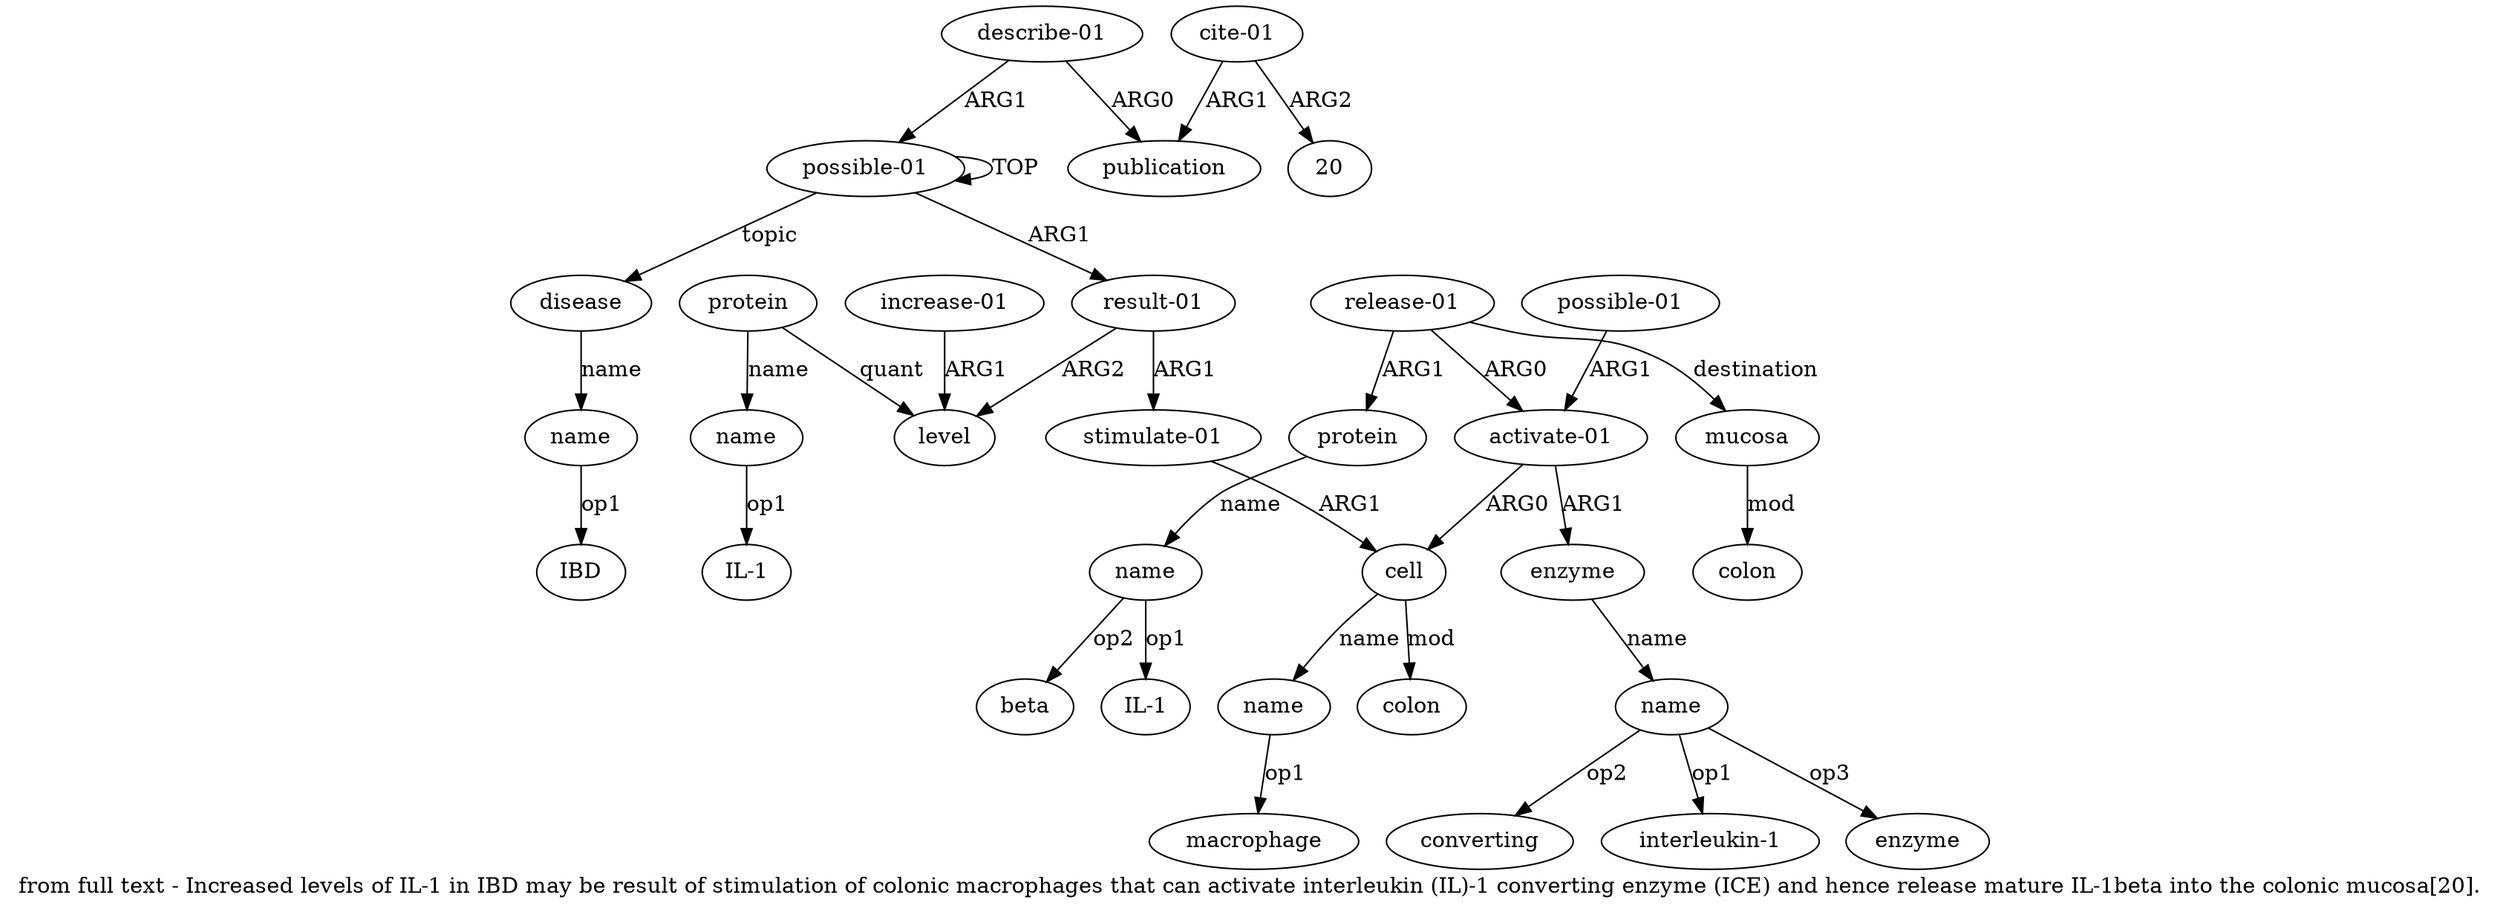 digraph  {
	graph [label="from full text - Increased levels of IL-1 in IBD may be result of stimulation of colonic macrophages that can activate interleukin (\
IL)-1 converting enzyme (ICE) and hence release mature IL-1beta into the colonic mucosa[20]."];
	node [label="\N"];
	a20	 [color=black,
		gold_ind=20,
		gold_label=name,
		label=name,
		test_ind=20,
		test_label=name];
	"a20 IBD"	 [color=black,
		gold_ind=-1,
		gold_label=IBD,
		label=IBD,
		test_ind=-1,
		test_label=IBD];
	a20 -> "a20 IBD" [key=0,
	color=black,
	gold_label=op1,
	label=op1,
	test_label=op1];
a21 [color=black,
	gold_ind=21,
	gold_label="describe-01",
	label="describe-01",
	test_ind=21,
	test_label="describe-01"];
a22 [color=black,
	gold_ind=22,
	gold_label=publication,
	label=publication,
	test_ind=22,
	test_label=publication];
a21 -> a22 [key=0,
color=black,
gold_label=ARG0,
label=ARG0,
test_label=ARG0];
a0 [color=black,
gold_ind=0,
gold_label="possible-01",
label="possible-01",
test_ind=0,
test_label="possible-01"];
a21 -> a0 [key=0,
color=black,
gold_label=ARG1,
label=ARG1,
test_label=ARG1];
a23 [color=black,
gold_ind=23,
gold_label="cite-01",
label="cite-01",
test_ind=23,
test_label="cite-01"];
a23 -> a22 [key=0,
color=black,
gold_label=ARG1,
label=ARG1,
test_label=ARG1];
"a23 20" [color=black,
gold_ind=-1,
gold_label=20,
label=20,
test_ind=-1,
test_label=20];
a23 -> "a23 20" [key=0,
color=black,
gold_label=ARG2,
label=ARG2,
test_label=ARG2];
"a8 converting" [color=black,
gold_ind=-1,
gold_label=converting,
label=converting,
test_ind=-1,
test_label=converting];
"a17 IL-1" [color=black,
gold_ind=-1,
gold_label="IL-1",
label="IL-1",
test_ind=-1,
test_label="IL-1"];
"a4 macrophage" [color=black,
gold_ind=-1,
gold_label=macrophage,
label=macrophage,
test_ind=-1,
test_label=macrophage];
a15 [color=black,
gold_ind=15,
gold_label=level,
label=level,
test_ind=15,
test_label=level];
a14 [color=black,
gold_ind=14,
gold_label=colon,
label=colon,
test_ind=14,
test_label=colon];
a17 [color=black,
gold_ind=17,
gold_label=name,
label=name,
test_ind=17,
test_label=name];
a17 -> "a17 IL-1" [key=0,
color=black,
gold_label=op1,
label=op1,
test_label=op1];
a16 [color=black,
gold_ind=16,
gold_label=protein,
label=protein,
test_ind=16,
test_label=protein];
a16 -> a15 [key=0,
color=black,
gold_label=quant,
label=quant,
test_label=quant];
a16 -> a17 [key=0,
color=black,
gold_label=name,
label=name,
test_label=name];
a11 [color=black,
gold_ind=11,
gold_label=protein,
label=protein,
test_ind=11,
test_label=protein];
a12 [color=black,
gold_ind=12,
gold_label=name,
label=name,
test_ind=12,
test_label=name];
a11 -> a12 [key=0,
color=black,
gold_label=name,
label=name,
test_label=name];
a10 [color=black,
gold_ind=10,
gold_label="release-01",
label="release-01",
test_ind=10,
test_label="release-01"];
a10 -> a11 [key=0,
color=black,
gold_label=ARG1,
label=ARG1,
test_label=ARG1];
a13 [color=black,
gold_ind=13,
gold_label=mucosa,
label=mucosa,
test_ind=13,
test_label=mucosa];
a10 -> a13 [key=0,
color=black,
gold_label=destination,
label=destination,
test_label=destination];
a6 [color=black,
gold_ind=6,
gold_label="activate-01",
label="activate-01",
test_ind=6,
test_label="activate-01"];
a10 -> a6 [key=0,
color=black,
gold_label=ARG0,
label=ARG0,
test_label=ARG0];
a13 -> a14 [key=0,
color=black,
gold_label=mod,
label=mod,
test_label=mod];
"a12 beta" [color=black,
gold_ind=-1,
gold_label=beta,
label=beta,
test_ind=-1,
test_label=beta];
a12 -> "a12 beta" [key=0,
color=black,
gold_label=op2,
label=op2,
test_label=op2];
"a12 IL-1" [color=black,
gold_ind=-1,
gold_label="IL-1",
label="IL-1",
test_ind=-1,
test_label="IL-1"];
a12 -> "a12 IL-1" [key=0,
color=black,
gold_label=op1,
label=op1,
test_label=op1];
"a8 interleukin-1" [color=black,
gold_ind=-1,
gold_label="interleukin-1",
label="interleukin-1",
test_ind=-1,
test_label="interleukin-1"];
a19 [color=black,
gold_ind=19,
gold_label=disease,
label=disease,
test_ind=19,
test_label=disease];
a19 -> a20 [key=0,
color=black,
gold_label=name,
label=name,
test_label=name];
a18 [color=black,
gold_ind=18,
gold_label="increase-01",
label="increase-01",
test_ind=18,
test_label="increase-01"];
a18 -> a15 [key=0,
color=black,
gold_label=ARG1,
label=ARG1,
test_label=ARG1];
a1 [color=black,
gold_ind=1,
gold_label="result-01",
label="result-01",
test_ind=1,
test_label="result-01"];
a1 -> a15 [key=0,
color=black,
gold_label=ARG2,
label=ARG2,
test_label=ARG2];
a2 [color=black,
gold_ind=2,
gold_label="stimulate-01",
label="stimulate-01",
test_ind=2,
test_label="stimulate-01"];
a1 -> a2 [key=0,
color=black,
gold_label=ARG1,
label=ARG1,
test_label=ARG1];
a0 -> a19 [key=0,
color=black,
gold_label=topic,
label=topic,
test_label=topic];
a0 -> a1 [key=0,
color=black,
gold_label=ARG1,
label=ARG1,
test_label=ARG1];
a0 -> a0 [key=0,
color=black,
gold_label=TOP,
label=TOP,
test_label=TOP];
a3 [color=black,
gold_ind=3,
gold_label=cell,
label=cell,
test_ind=3,
test_label=cell];
a5 [color=black,
gold_ind=5,
gold_label=colon,
label=colon,
test_ind=5,
test_label=colon];
a3 -> a5 [key=0,
color=black,
gold_label=mod,
label=mod,
test_label=mod];
a4 [color=black,
gold_ind=4,
gold_label=name,
label=name,
test_ind=4,
test_label=name];
a3 -> a4 [key=0,
color=black,
gold_label=name,
label=name,
test_label=name];
a2 -> a3 [key=0,
color=black,
gold_label=ARG1,
label=ARG1,
test_label=ARG1];
a4 -> "a4 macrophage" [key=0,
color=black,
gold_label=op1,
label=op1,
test_label=op1];
a7 [color=black,
gold_ind=7,
gold_label=enzyme,
label=enzyme,
test_ind=7,
test_label=enzyme];
a8 [color=black,
gold_ind=8,
gold_label=name,
label=name,
test_ind=8,
test_label=name];
a7 -> a8 [key=0,
color=black,
gold_label=name,
label=name,
test_label=name];
a6 -> a3 [key=0,
color=black,
gold_label=ARG0,
label=ARG0,
test_label=ARG0];
a6 -> a7 [key=0,
color=black,
gold_label=ARG1,
label=ARG1,
test_label=ARG1];
a9 [color=black,
gold_ind=9,
gold_label="possible-01",
label="possible-01",
test_ind=9,
test_label="possible-01"];
a9 -> a6 [key=0,
color=black,
gold_label=ARG1,
label=ARG1,
test_label=ARG1];
a8 -> "a8 converting" [key=0,
color=black,
gold_label=op2,
label=op2,
test_label=op2];
a8 -> "a8 interleukin-1" [key=0,
color=black,
gold_label=op1,
label=op1,
test_label=op1];
"a8 enzyme" [color=black,
gold_ind=-1,
gold_label=enzyme,
label=enzyme,
test_ind=-1,
test_label=enzyme];
a8 -> "a8 enzyme" [key=0,
color=black,
gold_label=op3,
label=op3,
test_label=op3];
}
